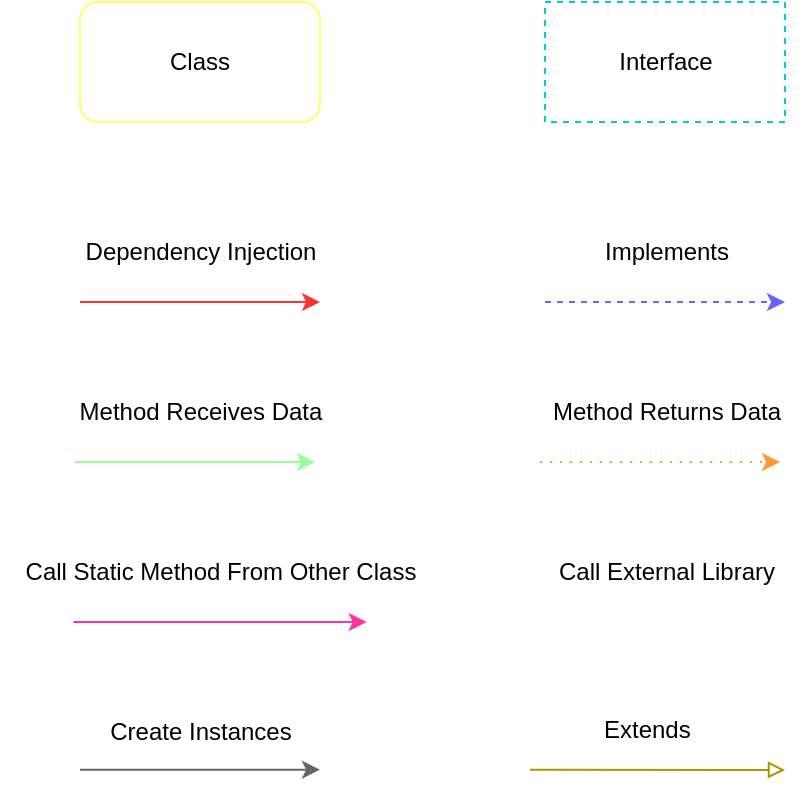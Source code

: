 <mxfile>
    <diagram id="NGFal8jEO09NENzllxJx" name="Página-1">
        <mxGraphModel dx="894" dy="445" grid="1" gridSize="10" guides="1" tooltips="1" connect="1" arrows="1" fold="1" page="1" pageScale="1" pageWidth="827" pageHeight="1169" math="0" shadow="0">
            <root>
                <mxCell id="0"/>
                <mxCell id="1" parent="0"/>
                <mxCell id="2" value="Class" style="rounded=1;whiteSpace=wrap;html=1;strokeColor=#FFFF66;" parent="1" vertex="1">
                    <mxGeometry x="180" y="120" width="120" height="60" as="geometry"/>
                </mxCell>
                <mxCell id="3" value="Interface" style="rounded=0;whiteSpace=wrap;html=1;strokeColor=#00CCCC;dashed=1;" parent="1" vertex="1">
                    <mxGeometry x="412.5" y="120" width="120" height="60" as="geometry"/>
                </mxCell>
                <mxCell id="6" value="" style="group" parent="1" vertex="1" connectable="0">
                    <mxGeometry x="170" y="230" width="140" height="40" as="geometry"/>
                </mxCell>
                <mxCell id="4" value="" style="endArrow=classic;html=1;fillColor=#a20025;strokeColor=#FF3333;" parent="6" edge="1">
                    <mxGeometry width="50" height="50" relative="1" as="geometry">
                        <mxPoint x="10" y="40" as="sourcePoint"/>
                        <mxPoint x="130" y="40" as="targetPoint"/>
                    </mxGeometry>
                </mxCell>
                <mxCell id="5" value="Dependency Injection" style="text;html=1;align=center;verticalAlign=middle;resizable=0;points=[];autosize=1;strokeColor=none;fillColor=none;" parent="6" vertex="1">
                    <mxGeometry width="140" height="30" as="geometry"/>
                </mxCell>
                <mxCell id="7" value="" style="group;dashed=1;" parent="1" vertex="1" connectable="0">
                    <mxGeometry x="402.5" y="230" width="140" height="40" as="geometry"/>
                </mxCell>
                <mxCell id="8" value="" style="endArrow=classic;html=1;fillColor=#a20025;strokeColor=#6666FF;dashed=1;" parent="7" edge="1">
                    <mxGeometry width="50" height="50" relative="1" as="geometry">
                        <mxPoint x="10" y="40" as="sourcePoint"/>
                        <mxPoint x="130" y="40" as="targetPoint"/>
                    </mxGeometry>
                </mxCell>
                <mxCell id="9" value="Implements" style="text;html=1;align=center;verticalAlign=middle;resizable=0;points=[];autosize=1;strokeColor=none;fillColor=none;" parent="7" vertex="1">
                    <mxGeometry x="25" width="90" height="30" as="geometry"/>
                </mxCell>
                <mxCell id="10" value="" style="group" parent="1" vertex="1" connectable="0">
                    <mxGeometry x="167.5" y="310" width="145" height="40" as="geometry"/>
                </mxCell>
                <mxCell id="11" value="" style="endArrow=classic;html=1;fillColor=#a20025;strokeColor=#99FF99;" parent="10" edge="1">
                    <mxGeometry width="50" height="50" relative="1" as="geometry">
                        <mxPoint x="10" y="40" as="sourcePoint"/>
                        <mxPoint x="130" y="40" as="targetPoint"/>
                    </mxGeometry>
                </mxCell>
                <mxCell id="12" value="Method Receives Data" style="text;html=1;align=center;verticalAlign=middle;resizable=0;points=[];autosize=1;strokeColor=none;fillColor=none;" parent="10" vertex="1">
                    <mxGeometry x="2.5" width="140" height="30" as="geometry"/>
                </mxCell>
                <mxCell id="13" value="" style="group;dashed=1;dashPattern=12 12;" parent="1" vertex="1" connectable="0">
                    <mxGeometry x="400" y="310" width="145" height="40" as="geometry"/>
                </mxCell>
                <mxCell id="14" value="" style="endArrow=classic;html=1;fillColor=#a20025;strokeColor=#FF9933;dashed=1;dashPattern=1 4;" parent="13" edge="1">
                    <mxGeometry width="50" height="50" relative="1" as="geometry">
                        <mxPoint x="10" y="40" as="sourcePoint"/>
                        <mxPoint x="130" y="40" as="targetPoint"/>
                    </mxGeometry>
                </mxCell>
                <mxCell id="15" value="Method Returns Data" style="text;html=1;align=center;verticalAlign=middle;resizable=0;points=[];autosize=1;strokeColor=none;fillColor=none;" parent="13" vertex="1">
                    <mxGeometry x="2.5" width="140" height="30" as="geometry"/>
                </mxCell>
                <mxCell id="16" value="" style="group;verticalAlign=middle;align=center;" parent="1" vertex="1" connectable="0">
                    <mxGeometry x="140" y="390" width="220" height="40" as="geometry"/>
                </mxCell>
                <mxCell id="17" value="" style="endArrow=classic;html=1;fillColor=#a20025;strokeColor=#FF3399;" parent="16" edge="1">
                    <mxGeometry width="50" height="50" relative="1" as="geometry">
                        <mxPoint x="36.672" y="40" as="sourcePoint"/>
                        <mxPoint x="183.339" y="40" as="targetPoint"/>
                    </mxGeometry>
                </mxCell>
                <mxCell id="18" value="Call Static Method From Other Class" style="text;html=1;align=center;verticalAlign=middle;resizable=0;points=[];autosize=1;strokeColor=none;fillColor=none;" parent="16" vertex="1">
                    <mxGeometry x="0.001" width="220" height="30" as="geometry"/>
                </mxCell>
                <mxCell id="19" value="" style="group;dashed=1;dashPattern=12 12;" parent="1" vertex="1" connectable="0">
                    <mxGeometry x="400" y="390" width="145" height="40" as="geometry"/>
                </mxCell>
                <mxCell id="20" value="" style="endArrow=classic;html=1;fillColor=#a20025;strokeColor=#FFFFFF;dashed=1;" parent="19" edge="1">
                    <mxGeometry width="50" height="50" relative="1" as="geometry">
                        <mxPoint x="10" y="40" as="sourcePoint"/>
                        <mxPoint x="130" y="40" as="targetPoint"/>
                    </mxGeometry>
                </mxCell>
                <mxCell id="21" value="Call External Library" style="text;html=1;align=center;verticalAlign=middle;resizable=0;points=[];autosize=1;strokeColor=none;fillColor=none;" parent="19" vertex="1">
                    <mxGeometry x="7.5" width="130" height="30" as="geometry"/>
                </mxCell>
                <mxCell id="22" value="" style="group" parent="1" vertex="1" connectable="0">
                    <mxGeometry x="180" y="470" width="120" height="33.83" as="geometry"/>
                </mxCell>
                <mxCell id="23" value="" style="endArrow=classic;html=1;fillColor=#a20025;strokeColor=#666666;" parent="22" edge="1">
                    <mxGeometry width="50" height="50" relative="1" as="geometry">
                        <mxPoint y="33.83" as="sourcePoint"/>
                        <mxPoint x="120" y="33.83" as="targetPoint"/>
                    </mxGeometry>
                </mxCell>
                <mxCell id="24" value="Create Instances" style="text;html=1;align=center;verticalAlign=middle;resizable=0;points=[];autosize=1;strokeColor=none;fillColor=none;" parent="22" vertex="1">
                    <mxGeometry x="5" width="110" height="30" as="geometry"/>
                </mxCell>
                <mxCell id="25" value="" style="endArrow=block;html=1;fillColor=#e3c800;strokeColor=#B09500;endFill=0;" edge="1" parent="1">
                    <mxGeometry width="50" height="50" relative="1" as="geometry">
                        <mxPoint x="405.002" y="503.83" as="sourcePoint"/>
                        <mxPoint x="532.5" y="504" as="targetPoint"/>
                    </mxGeometry>
                </mxCell>
                <mxCell id="26" value="&lt;div style=&quot;text-align: center;&quot;&gt;&lt;span style=&quot;background-color: initial;&quot;&gt;Extends&lt;/span&gt;&lt;/div&gt;" style="text;whiteSpace=wrap;html=1;" vertex="1" parent="1">
                    <mxGeometry x="440" y="470" width="47.5" height="30" as="geometry"/>
                </mxCell>
            </root>
        </mxGraphModel>
    </diagram>
</mxfile>